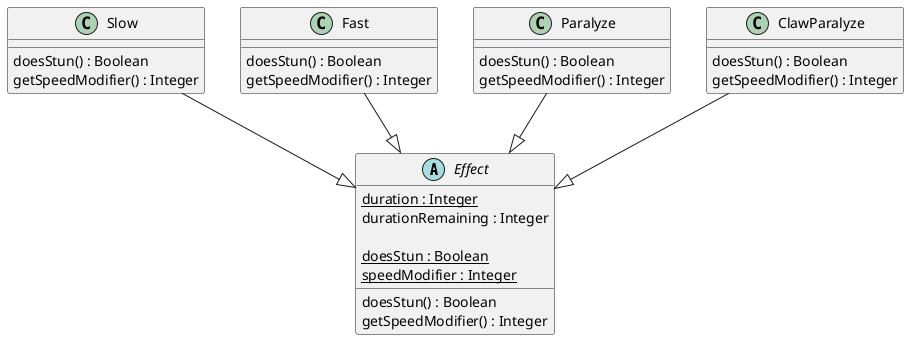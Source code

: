 @startuml effect

abstract class Effect{
    {static} duration : Integer
    durationRemaining : Integer

    {static} doesStun : Boolean
    {static} speedModifier : Integer

    doesStun() : Boolean
    getSpeedModifier() : Integer
}

Slow --|> Effect
class Slow {
    doesStun() : Boolean
    getSpeedModifier() : Integer
}

Fast --|> Effect
class Fast {
    doesStun() : Boolean
    getSpeedModifier() : Integer
}

Paralyze --|> Effect
class Paralyze {
    doesStun() : Boolean
    getSpeedModifier() : Integer
}

ClawParalyze --|> Effect
class ClawParalyze {
    doesStun() : Boolean
    getSpeedModifier() : Integer
}


@enduml